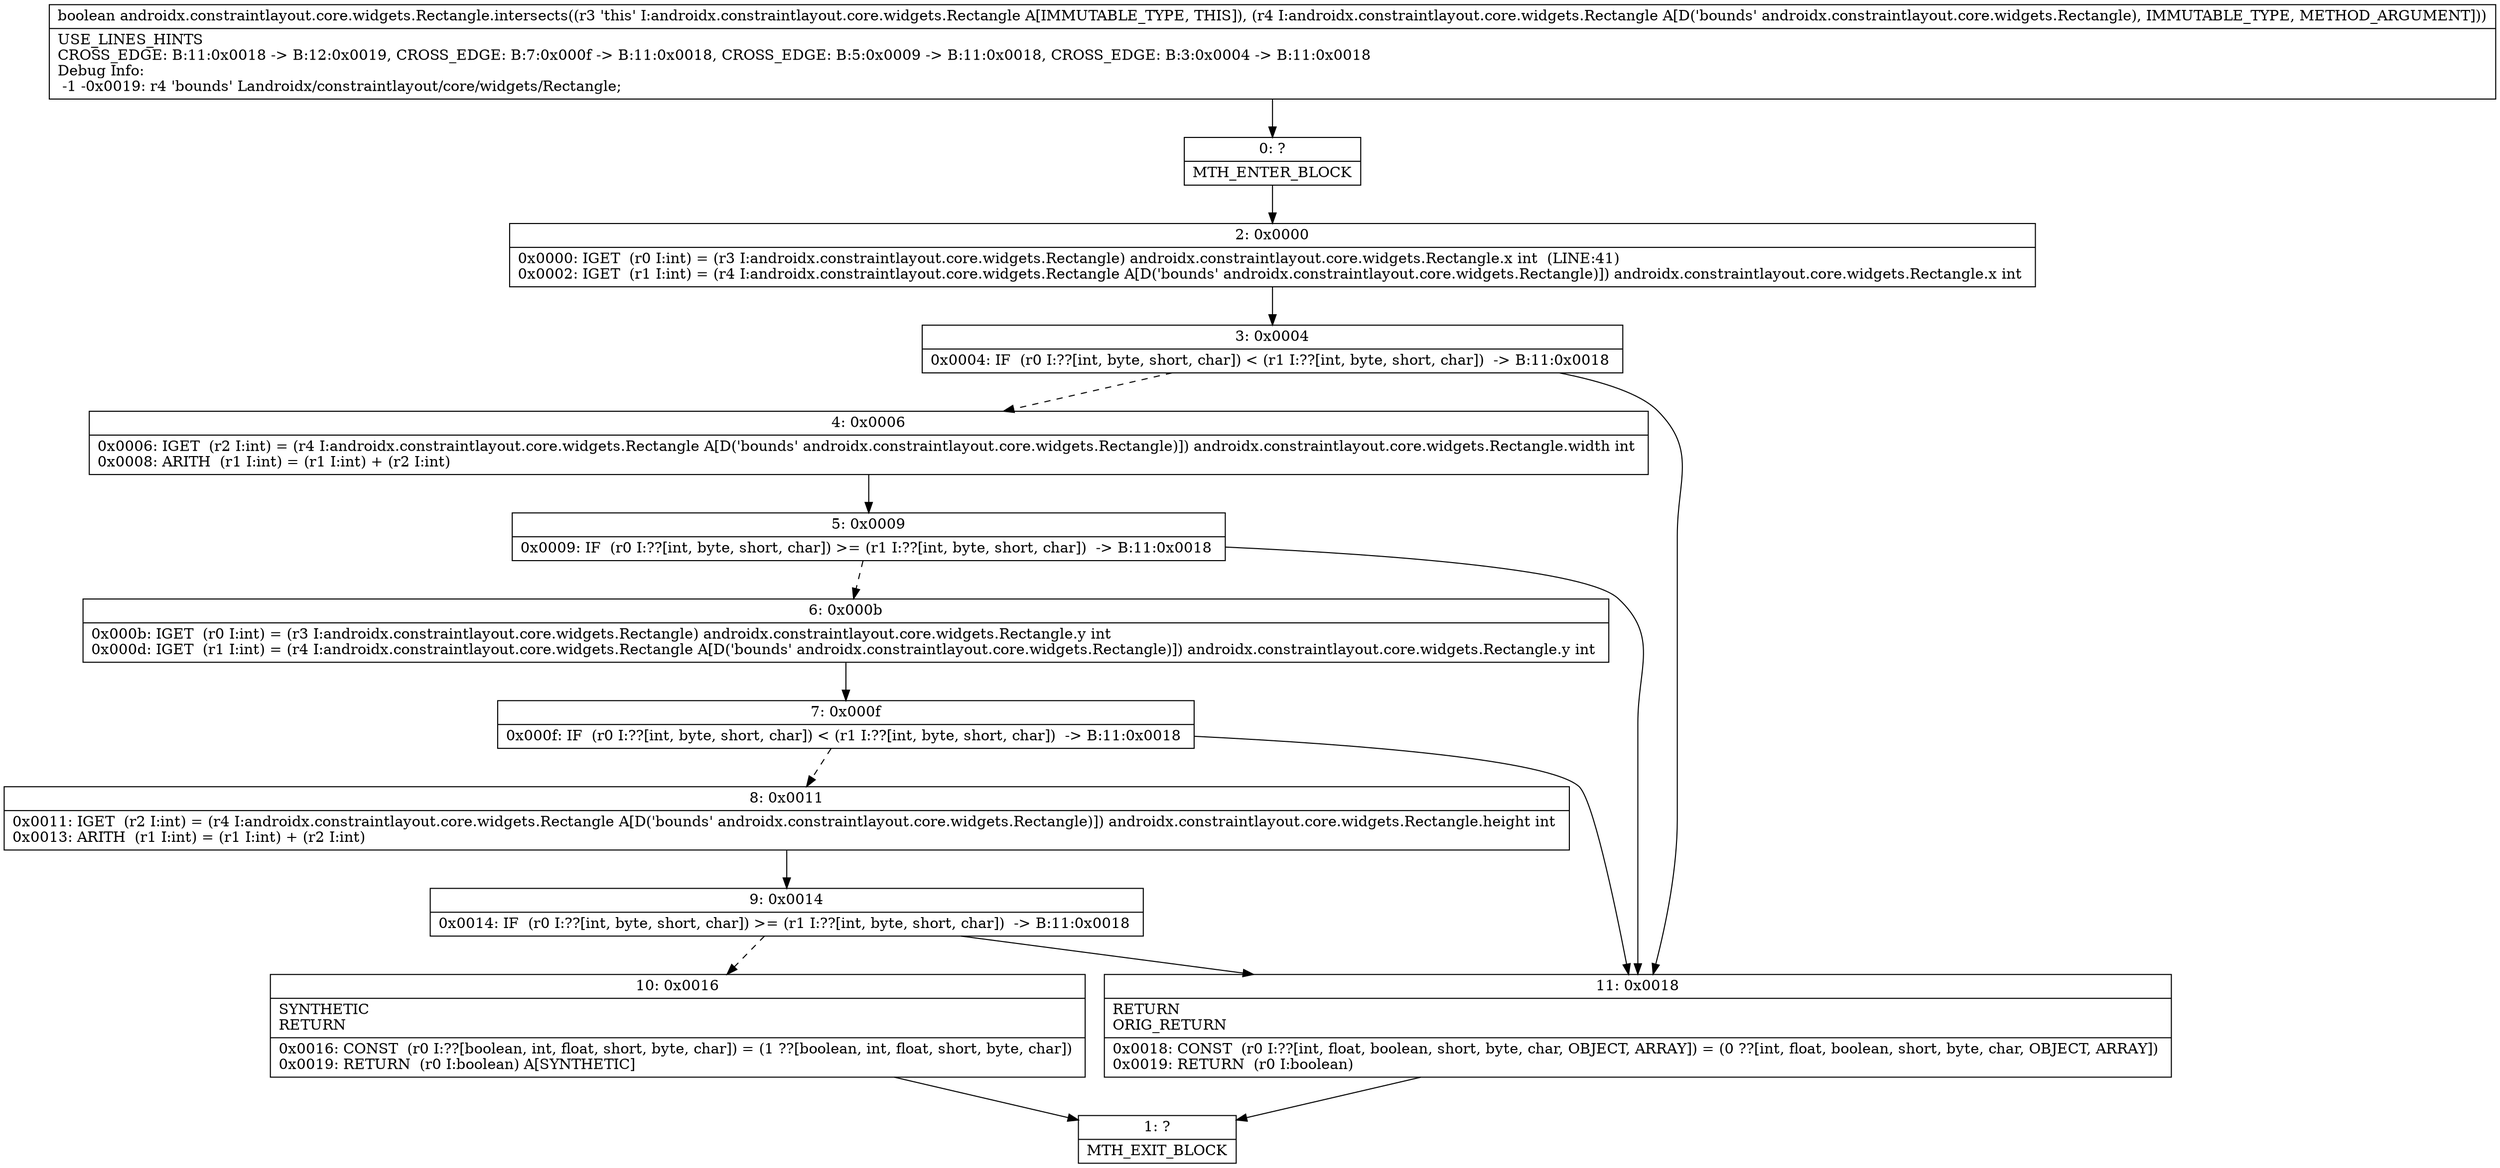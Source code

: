 digraph "CFG forandroidx.constraintlayout.core.widgets.Rectangle.intersects(Landroidx\/constraintlayout\/core\/widgets\/Rectangle;)Z" {
Node_0 [shape=record,label="{0\:\ ?|MTH_ENTER_BLOCK\l}"];
Node_2 [shape=record,label="{2\:\ 0x0000|0x0000: IGET  (r0 I:int) = (r3 I:androidx.constraintlayout.core.widgets.Rectangle) androidx.constraintlayout.core.widgets.Rectangle.x int  (LINE:41)\l0x0002: IGET  (r1 I:int) = (r4 I:androidx.constraintlayout.core.widgets.Rectangle A[D('bounds' androidx.constraintlayout.core.widgets.Rectangle)]) androidx.constraintlayout.core.widgets.Rectangle.x int \l}"];
Node_3 [shape=record,label="{3\:\ 0x0004|0x0004: IF  (r0 I:??[int, byte, short, char]) \< (r1 I:??[int, byte, short, char])  \-\> B:11:0x0018 \l}"];
Node_4 [shape=record,label="{4\:\ 0x0006|0x0006: IGET  (r2 I:int) = (r4 I:androidx.constraintlayout.core.widgets.Rectangle A[D('bounds' androidx.constraintlayout.core.widgets.Rectangle)]) androidx.constraintlayout.core.widgets.Rectangle.width int \l0x0008: ARITH  (r1 I:int) = (r1 I:int) + (r2 I:int) \l}"];
Node_5 [shape=record,label="{5\:\ 0x0009|0x0009: IF  (r0 I:??[int, byte, short, char]) \>= (r1 I:??[int, byte, short, char])  \-\> B:11:0x0018 \l}"];
Node_6 [shape=record,label="{6\:\ 0x000b|0x000b: IGET  (r0 I:int) = (r3 I:androidx.constraintlayout.core.widgets.Rectangle) androidx.constraintlayout.core.widgets.Rectangle.y int \l0x000d: IGET  (r1 I:int) = (r4 I:androidx.constraintlayout.core.widgets.Rectangle A[D('bounds' androidx.constraintlayout.core.widgets.Rectangle)]) androidx.constraintlayout.core.widgets.Rectangle.y int \l}"];
Node_7 [shape=record,label="{7\:\ 0x000f|0x000f: IF  (r0 I:??[int, byte, short, char]) \< (r1 I:??[int, byte, short, char])  \-\> B:11:0x0018 \l}"];
Node_8 [shape=record,label="{8\:\ 0x0011|0x0011: IGET  (r2 I:int) = (r4 I:androidx.constraintlayout.core.widgets.Rectangle A[D('bounds' androidx.constraintlayout.core.widgets.Rectangle)]) androidx.constraintlayout.core.widgets.Rectangle.height int \l0x0013: ARITH  (r1 I:int) = (r1 I:int) + (r2 I:int) \l}"];
Node_9 [shape=record,label="{9\:\ 0x0014|0x0014: IF  (r0 I:??[int, byte, short, char]) \>= (r1 I:??[int, byte, short, char])  \-\> B:11:0x0018 \l}"];
Node_10 [shape=record,label="{10\:\ 0x0016|SYNTHETIC\lRETURN\l|0x0016: CONST  (r0 I:??[boolean, int, float, short, byte, char]) = (1 ??[boolean, int, float, short, byte, char]) \l0x0019: RETURN  (r0 I:boolean) A[SYNTHETIC]\l}"];
Node_1 [shape=record,label="{1\:\ ?|MTH_EXIT_BLOCK\l}"];
Node_11 [shape=record,label="{11\:\ 0x0018|RETURN\lORIG_RETURN\l|0x0018: CONST  (r0 I:??[int, float, boolean, short, byte, char, OBJECT, ARRAY]) = (0 ??[int, float, boolean, short, byte, char, OBJECT, ARRAY]) \l0x0019: RETURN  (r0 I:boolean) \l}"];
MethodNode[shape=record,label="{boolean androidx.constraintlayout.core.widgets.Rectangle.intersects((r3 'this' I:androidx.constraintlayout.core.widgets.Rectangle A[IMMUTABLE_TYPE, THIS]), (r4 I:androidx.constraintlayout.core.widgets.Rectangle A[D('bounds' androidx.constraintlayout.core.widgets.Rectangle), IMMUTABLE_TYPE, METHOD_ARGUMENT]))  | USE_LINES_HINTS\lCROSS_EDGE: B:11:0x0018 \-\> B:12:0x0019, CROSS_EDGE: B:7:0x000f \-\> B:11:0x0018, CROSS_EDGE: B:5:0x0009 \-\> B:11:0x0018, CROSS_EDGE: B:3:0x0004 \-\> B:11:0x0018\lDebug Info:\l  \-1 \-0x0019: r4 'bounds' Landroidx\/constraintlayout\/core\/widgets\/Rectangle;\l}"];
MethodNode -> Node_0;Node_0 -> Node_2;
Node_2 -> Node_3;
Node_3 -> Node_4[style=dashed];
Node_3 -> Node_11;
Node_4 -> Node_5;
Node_5 -> Node_6[style=dashed];
Node_5 -> Node_11;
Node_6 -> Node_7;
Node_7 -> Node_8[style=dashed];
Node_7 -> Node_11;
Node_8 -> Node_9;
Node_9 -> Node_10[style=dashed];
Node_9 -> Node_11;
Node_10 -> Node_1;
Node_11 -> Node_1;
}

